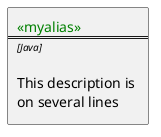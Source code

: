 @startuml

!unquoted procedure $element($alias, $description="", $label="", $technology="", $size=12, $colour="green")
rectangle $alias as "
<color:$colour><<$alias>></color>
==$label==
//<size:$size>[$technology]</size>//

$description"
!endprocedure

$element(myalias, "This description is %newline()on several lines", $size=10, $technology="Java")
@enduml

